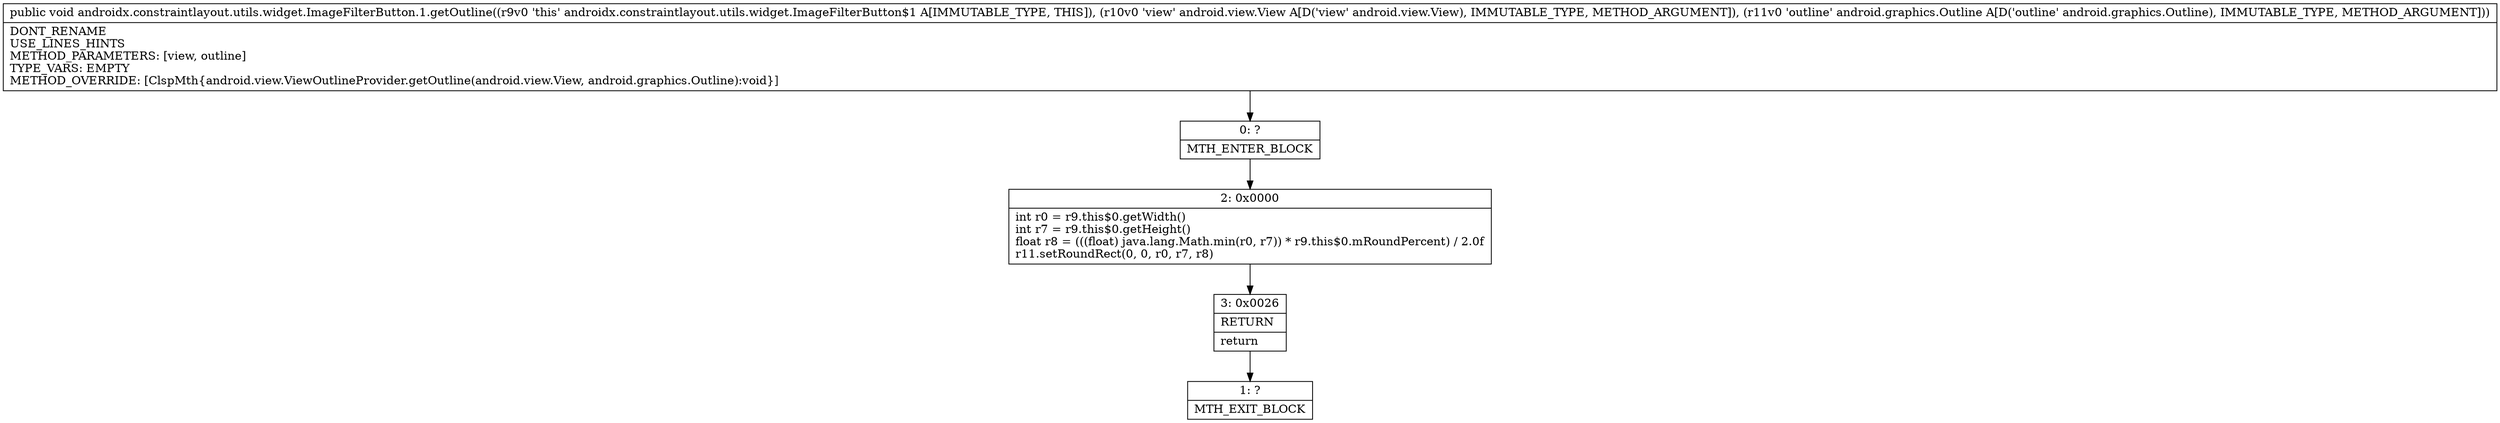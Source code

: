 digraph "CFG forandroidx.constraintlayout.utils.widget.ImageFilterButton.1.getOutline(Landroid\/view\/View;Landroid\/graphics\/Outline;)V" {
Node_0 [shape=record,label="{0\:\ ?|MTH_ENTER_BLOCK\l}"];
Node_2 [shape=record,label="{2\:\ 0x0000|int r0 = r9.this$0.getWidth()\lint r7 = r9.this$0.getHeight()\lfloat r8 = (((float) java.lang.Math.min(r0, r7)) * r9.this$0.mRoundPercent) \/ 2.0f\lr11.setRoundRect(0, 0, r0, r7, r8)\l}"];
Node_3 [shape=record,label="{3\:\ 0x0026|RETURN\l|return\l}"];
Node_1 [shape=record,label="{1\:\ ?|MTH_EXIT_BLOCK\l}"];
MethodNode[shape=record,label="{public void androidx.constraintlayout.utils.widget.ImageFilterButton.1.getOutline((r9v0 'this' androidx.constraintlayout.utils.widget.ImageFilterButton$1 A[IMMUTABLE_TYPE, THIS]), (r10v0 'view' android.view.View A[D('view' android.view.View), IMMUTABLE_TYPE, METHOD_ARGUMENT]), (r11v0 'outline' android.graphics.Outline A[D('outline' android.graphics.Outline), IMMUTABLE_TYPE, METHOD_ARGUMENT]))  | DONT_RENAME\lUSE_LINES_HINTS\lMETHOD_PARAMETERS: [view, outline]\lTYPE_VARS: EMPTY\lMETHOD_OVERRIDE: [ClspMth\{android.view.ViewOutlineProvider.getOutline(android.view.View, android.graphics.Outline):void\}]\l}"];
MethodNode -> Node_0;Node_0 -> Node_2;
Node_2 -> Node_3;
Node_3 -> Node_1;
}

